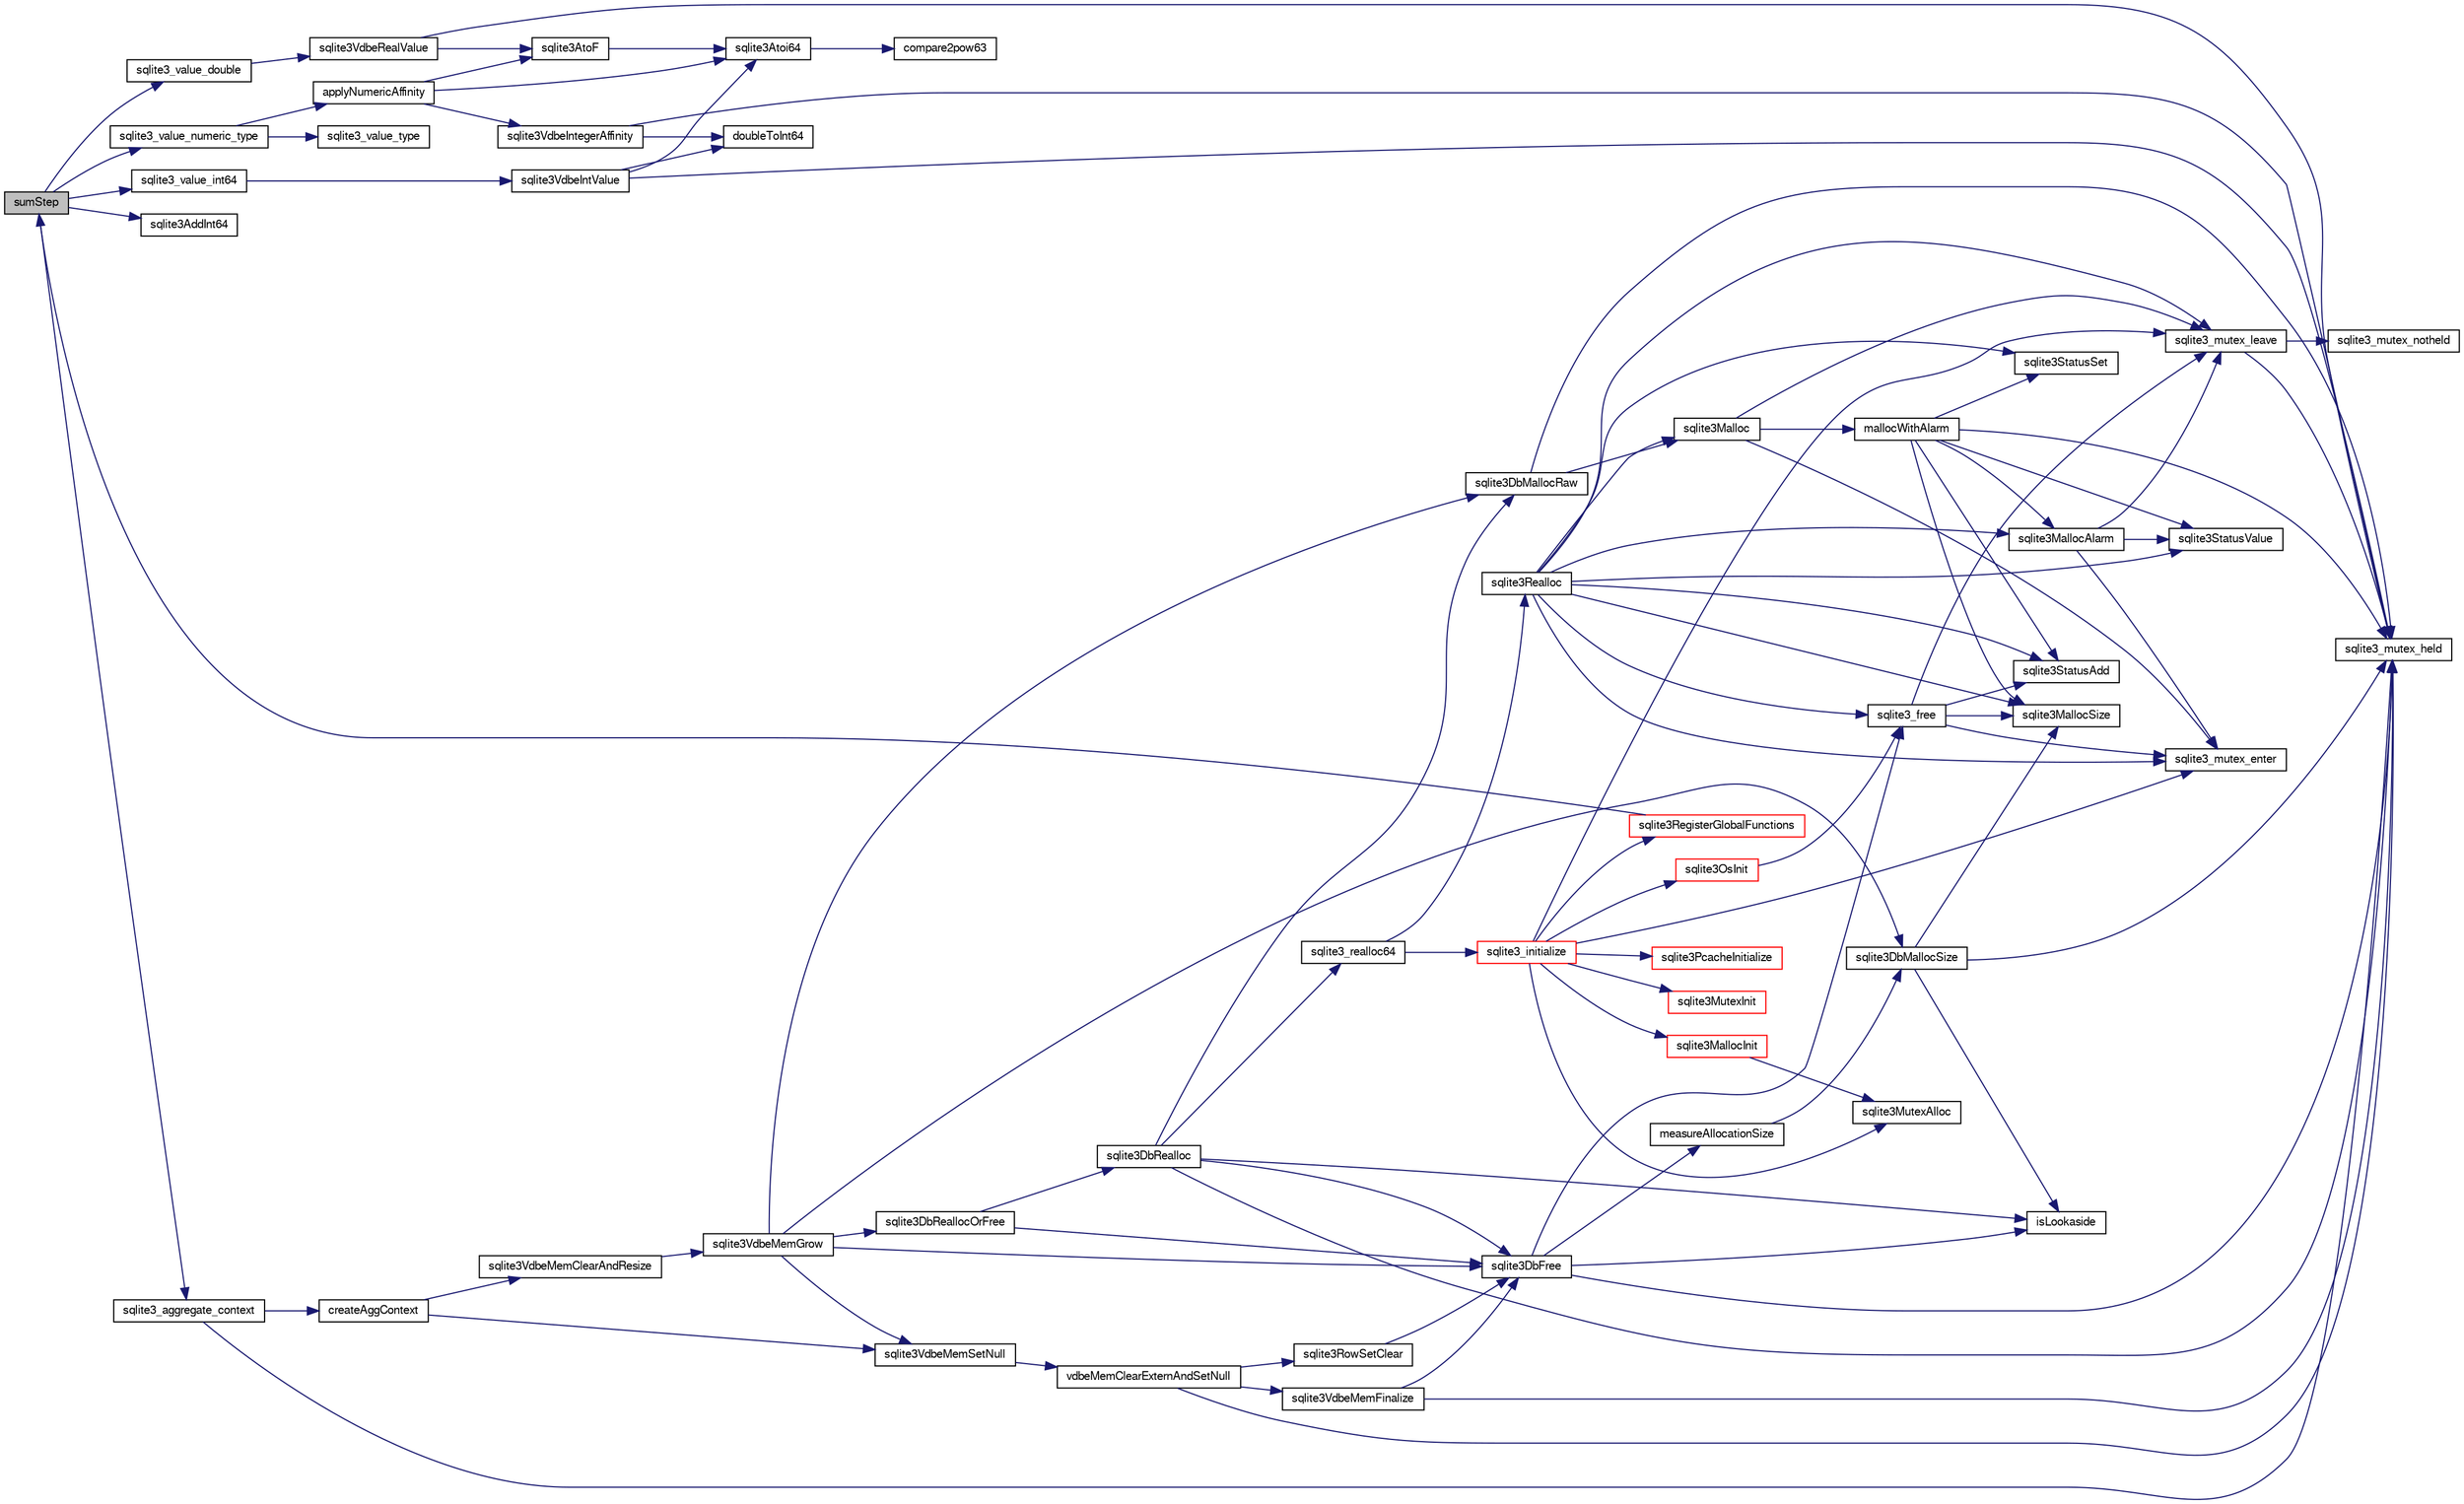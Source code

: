 digraph "sumStep"
{
  edge [fontname="FreeSans",fontsize="10",labelfontname="FreeSans",labelfontsize="10"];
  node [fontname="FreeSans",fontsize="10",shape=record];
  rankdir="LR";
  Node834989 [label="sumStep",height=0.2,width=0.4,color="black", fillcolor="grey75", style="filled", fontcolor="black"];
  Node834989 -> Node834990 [color="midnightblue",fontsize="10",style="solid",fontname="FreeSans"];
  Node834990 [label="sqlite3_aggregate_context",height=0.2,width=0.4,color="black", fillcolor="white", style="filled",URL="$sqlite3_8c.html#a96c2b5775e2548caf1529e1c8e490c5c"];
  Node834990 -> Node834991 [color="midnightblue",fontsize="10",style="solid",fontname="FreeSans"];
  Node834991 [label="sqlite3_mutex_held",height=0.2,width=0.4,color="black", fillcolor="white", style="filled",URL="$sqlite3_8c.html#acf77da68932b6bc163c5e68547ecc3e7"];
  Node834990 -> Node834992 [color="midnightblue",fontsize="10",style="solid",fontname="FreeSans"];
  Node834992 [label="createAggContext",height=0.2,width=0.4,color="black", fillcolor="white", style="filled",URL="$sqlite3_8c.html#a843c998f50da4010b570948408f90fb9"];
  Node834992 -> Node834993 [color="midnightblue",fontsize="10",style="solid",fontname="FreeSans"];
  Node834993 [label="sqlite3VdbeMemSetNull",height=0.2,width=0.4,color="black", fillcolor="white", style="filled",URL="$sqlite3_8c.html#ae01092c23aebaf8a3ebdf3954609b410"];
  Node834993 -> Node834994 [color="midnightblue",fontsize="10",style="solid",fontname="FreeSans"];
  Node834994 [label="vdbeMemClearExternAndSetNull",height=0.2,width=0.4,color="black", fillcolor="white", style="filled",URL="$sqlite3_8c.html#a29c41a360fb0e86b817777daf061230c"];
  Node834994 -> Node834991 [color="midnightblue",fontsize="10",style="solid",fontname="FreeSans"];
  Node834994 -> Node834995 [color="midnightblue",fontsize="10",style="solid",fontname="FreeSans"];
  Node834995 [label="sqlite3VdbeMemFinalize",height=0.2,width=0.4,color="black", fillcolor="white", style="filled",URL="$sqlite3_8c.html#a2568220f48ddef81b1c43e401042d9d2"];
  Node834995 -> Node834991 [color="midnightblue",fontsize="10",style="solid",fontname="FreeSans"];
  Node834995 -> Node834996 [color="midnightblue",fontsize="10",style="solid",fontname="FreeSans"];
  Node834996 [label="sqlite3DbFree",height=0.2,width=0.4,color="black", fillcolor="white", style="filled",URL="$sqlite3_8c.html#ac70ab821a6607b4a1b909582dc37a069"];
  Node834996 -> Node834991 [color="midnightblue",fontsize="10",style="solid",fontname="FreeSans"];
  Node834996 -> Node834997 [color="midnightblue",fontsize="10",style="solid",fontname="FreeSans"];
  Node834997 [label="measureAllocationSize",height=0.2,width=0.4,color="black", fillcolor="white", style="filled",URL="$sqlite3_8c.html#a45731e644a22fdb756e2b6337224217a"];
  Node834997 -> Node834998 [color="midnightblue",fontsize="10",style="solid",fontname="FreeSans"];
  Node834998 [label="sqlite3DbMallocSize",height=0.2,width=0.4,color="black", fillcolor="white", style="filled",URL="$sqlite3_8c.html#aa397e5a8a03495203a0767abf0a71f86"];
  Node834998 -> Node834999 [color="midnightblue",fontsize="10",style="solid",fontname="FreeSans"];
  Node834999 [label="sqlite3MallocSize",height=0.2,width=0.4,color="black", fillcolor="white", style="filled",URL="$sqlite3_8c.html#acf5d2a5f35270bafb050bd2def576955"];
  Node834998 -> Node834991 [color="midnightblue",fontsize="10",style="solid",fontname="FreeSans"];
  Node834998 -> Node835000 [color="midnightblue",fontsize="10",style="solid",fontname="FreeSans"];
  Node835000 [label="isLookaside",height=0.2,width=0.4,color="black", fillcolor="white", style="filled",URL="$sqlite3_8c.html#a770fa05ff9717b75e16f4d968a77b897"];
  Node834996 -> Node835000 [color="midnightblue",fontsize="10",style="solid",fontname="FreeSans"];
  Node834996 -> Node835001 [color="midnightblue",fontsize="10",style="solid",fontname="FreeSans"];
  Node835001 [label="sqlite3_free",height=0.2,width=0.4,color="black", fillcolor="white", style="filled",URL="$sqlite3_8c.html#a6552349e36a8a691af5487999ab09519"];
  Node835001 -> Node835002 [color="midnightblue",fontsize="10",style="solid",fontname="FreeSans"];
  Node835002 [label="sqlite3_mutex_enter",height=0.2,width=0.4,color="black", fillcolor="white", style="filled",URL="$sqlite3_8c.html#a1c12cde690bd89f104de5cbad12a6bf5"];
  Node835001 -> Node835003 [color="midnightblue",fontsize="10",style="solid",fontname="FreeSans"];
  Node835003 [label="sqlite3StatusAdd",height=0.2,width=0.4,color="black", fillcolor="white", style="filled",URL="$sqlite3_8c.html#afa029f93586aeab4cc85360905dae9cd"];
  Node835001 -> Node834999 [color="midnightblue",fontsize="10",style="solid",fontname="FreeSans"];
  Node835001 -> Node835004 [color="midnightblue",fontsize="10",style="solid",fontname="FreeSans"];
  Node835004 [label="sqlite3_mutex_leave",height=0.2,width=0.4,color="black", fillcolor="white", style="filled",URL="$sqlite3_8c.html#a5838d235601dbd3c1fa993555c6bcc93"];
  Node835004 -> Node834991 [color="midnightblue",fontsize="10",style="solid",fontname="FreeSans"];
  Node835004 -> Node835005 [color="midnightblue",fontsize="10",style="solid",fontname="FreeSans"];
  Node835005 [label="sqlite3_mutex_notheld",height=0.2,width=0.4,color="black", fillcolor="white", style="filled",URL="$sqlite3_8c.html#a83967c837c1c000d3b5adcfaa688f5dc"];
  Node834994 -> Node835006 [color="midnightblue",fontsize="10",style="solid",fontname="FreeSans"];
  Node835006 [label="sqlite3RowSetClear",height=0.2,width=0.4,color="black", fillcolor="white", style="filled",URL="$sqlite3_8c.html#ae153de0cd969511a607e26deeca80342"];
  Node835006 -> Node834996 [color="midnightblue",fontsize="10",style="solid",fontname="FreeSans"];
  Node834992 -> Node835007 [color="midnightblue",fontsize="10",style="solid",fontname="FreeSans"];
  Node835007 [label="sqlite3VdbeMemClearAndResize",height=0.2,width=0.4,color="black", fillcolor="white", style="filled",URL="$sqlite3_8c.html#add082be4aa46084ecdf023cfac898231"];
  Node835007 -> Node835008 [color="midnightblue",fontsize="10",style="solid",fontname="FreeSans"];
  Node835008 [label="sqlite3VdbeMemGrow",height=0.2,width=0.4,color="black", fillcolor="white", style="filled",URL="$sqlite3_8c.html#aba753c9690ae0ba31b5100945cf29447"];
  Node835008 -> Node834998 [color="midnightblue",fontsize="10",style="solid",fontname="FreeSans"];
  Node835008 -> Node835009 [color="midnightblue",fontsize="10",style="solid",fontname="FreeSans"];
  Node835009 [label="sqlite3DbReallocOrFree",height=0.2,width=0.4,color="black", fillcolor="white", style="filled",URL="$sqlite3_8c.html#a532a9fd62eeb46b61885a0fff075231c"];
  Node835009 -> Node835010 [color="midnightblue",fontsize="10",style="solid",fontname="FreeSans"];
  Node835010 [label="sqlite3DbRealloc",height=0.2,width=0.4,color="black", fillcolor="white", style="filled",URL="$sqlite3_8c.html#ae028f4902a9d29bcaf310ff289ee87dc"];
  Node835010 -> Node834991 [color="midnightblue",fontsize="10",style="solid",fontname="FreeSans"];
  Node835010 -> Node835011 [color="midnightblue",fontsize="10",style="solid",fontname="FreeSans"];
  Node835011 [label="sqlite3DbMallocRaw",height=0.2,width=0.4,color="black", fillcolor="white", style="filled",URL="$sqlite3_8c.html#abbe8be0cf7175e11ddc3e2218fad924e"];
  Node835011 -> Node834991 [color="midnightblue",fontsize="10",style="solid",fontname="FreeSans"];
  Node835011 -> Node835012 [color="midnightblue",fontsize="10",style="solid",fontname="FreeSans"];
  Node835012 [label="sqlite3Malloc",height=0.2,width=0.4,color="black", fillcolor="white", style="filled",URL="$sqlite3_8c.html#a361a2eaa846b1885f123abe46f5d8b2b"];
  Node835012 -> Node835002 [color="midnightblue",fontsize="10",style="solid",fontname="FreeSans"];
  Node835012 -> Node835013 [color="midnightblue",fontsize="10",style="solid",fontname="FreeSans"];
  Node835013 [label="mallocWithAlarm",height=0.2,width=0.4,color="black", fillcolor="white", style="filled",URL="$sqlite3_8c.html#ab070d5cf8e48ec8a6a43cf025d48598b"];
  Node835013 -> Node834991 [color="midnightblue",fontsize="10",style="solid",fontname="FreeSans"];
  Node835013 -> Node835014 [color="midnightblue",fontsize="10",style="solid",fontname="FreeSans"];
  Node835014 [label="sqlite3StatusSet",height=0.2,width=0.4,color="black", fillcolor="white", style="filled",URL="$sqlite3_8c.html#afec7586c01fcb5ea17dc9d7725a589d9"];
  Node835013 -> Node835015 [color="midnightblue",fontsize="10",style="solid",fontname="FreeSans"];
  Node835015 [label="sqlite3StatusValue",height=0.2,width=0.4,color="black", fillcolor="white", style="filled",URL="$sqlite3_8c.html#a30b8ac296c6e200c1fa57708d52c6ef6"];
  Node835013 -> Node835016 [color="midnightblue",fontsize="10",style="solid",fontname="FreeSans"];
  Node835016 [label="sqlite3MallocAlarm",height=0.2,width=0.4,color="black", fillcolor="white", style="filled",URL="$sqlite3_8c.html#ada66988e8471d1198f3219c062377508"];
  Node835016 -> Node835015 [color="midnightblue",fontsize="10",style="solid",fontname="FreeSans"];
  Node835016 -> Node835004 [color="midnightblue",fontsize="10",style="solid",fontname="FreeSans"];
  Node835016 -> Node835002 [color="midnightblue",fontsize="10",style="solid",fontname="FreeSans"];
  Node835013 -> Node834999 [color="midnightblue",fontsize="10",style="solid",fontname="FreeSans"];
  Node835013 -> Node835003 [color="midnightblue",fontsize="10",style="solid",fontname="FreeSans"];
  Node835012 -> Node835004 [color="midnightblue",fontsize="10",style="solid",fontname="FreeSans"];
  Node835010 -> Node835000 [color="midnightblue",fontsize="10",style="solid",fontname="FreeSans"];
  Node835010 -> Node834996 [color="midnightblue",fontsize="10",style="solid",fontname="FreeSans"];
  Node835010 -> Node835017 [color="midnightblue",fontsize="10",style="solid",fontname="FreeSans"];
  Node835017 [label="sqlite3_realloc64",height=0.2,width=0.4,color="black", fillcolor="white", style="filled",URL="$sqlite3_8c.html#a3765a714077ee547e811034236dc9ecd"];
  Node835017 -> Node835018 [color="midnightblue",fontsize="10",style="solid",fontname="FreeSans"];
  Node835018 [label="sqlite3_initialize",height=0.2,width=0.4,color="red", fillcolor="white", style="filled",URL="$sqlite3_8c.html#ab0c0ee2d5d4cf8b28e9572296a8861df"];
  Node835018 -> Node835019 [color="midnightblue",fontsize="10",style="solid",fontname="FreeSans"];
  Node835019 [label="sqlite3MutexInit",height=0.2,width=0.4,color="red", fillcolor="white", style="filled",URL="$sqlite3_8c.html#a7906afcdd1cdb3d0007eb932398a1158"];
  Node835018 -> Node835037 [color="midnightblue",fontsize="10",style="solid",fontname="FreeSans"];
  Node835037 [label="sqlite3MutexAlloc",height=0.2,width=0.4,color="black", fillcolor="white", style="filled",URL="$sqlite3_8c.html#a0e3f432ee581f6876b590e7ad7e84e19"];
  Node835018 -> Node835002 [color="midnightblue",fontsize="10",style="solid",fontname="FreeSans"];
  Node835018 -> Node835038 [color="midnightblue",fontsize="10",style="solid",fontname="FreeSans"];
  Node835038 [label="sqlite3MallocInit",height=0.2,width=0.4,color="red", fillcolor="white", style="filled",URL="$sqlite3_8c.html#a9e06f9e7cad0d83ce80ab493c9533552"];
  Node835038 -> Node835037 [color="midnightblue",fontsize="10",style="solid",fontname="FreeSans"];
  Node835018 -> Node835004 [color="midnightblue",fontsize="10",style="solid",fontname="FreeSans"];
  Node835018 -> Node835119 [color="midnightblue",fontsize="10",style="solid",fontname="FreeSans"];
  Node835119 [label="sqlite3RegisterGlobalFunctions",height=0.2,width=0.4,color="red", fillcolor="white", style="filled",URL="$sqlite3_8c.html#a9f75bd111010f29e1b8d74344473c4ec"];
  Node835119 -> Node834989 [color="midnightblue",fontsize="10",style="solid",fontname="FreeSans"];
  Node835018 -> Node835260 [color="midnightblue",fontsize="10",style="solid",fontname="FreeSans"];
  Node835260 [label="sqlite3PcacheInitialize",height=0.2,width=0.4,color="red", fillcolor="white", style="filled",URL="$sqlite3_8c.html#a2902c61ddc88bea002c4d69fe4052b1f"];
  Node835018 -> Node835261 [color="midnightblue",fontsize="10",style="solid",fontname="FreeSans"];
  Node835261 [label="sqlite3OsInit",height=0.2,width=0.4,color="red", fillcolor="white", style="filled",URL="$sqlite3_8c.html#afeaa886fe1ca086a30fd278b1d069762"];
  Node835261 -> Node835001 [color="midnightblue",fontsize="10",style="solid",fontname="FreeSans"];
  Node835017 -> Node835051 [color="midnightblue",fontsize="10",style="solid",fontname="FreeSans"];
  Node835051 [label="sqlite3Realloc",height=0.2,width=0.4,color="black", fillcolor="white", style="filled",URL="$sqlite3_8c.html#ad53aefdfc088f622e23ffe838201fe22"];
  Node835051 -> Node835012 [color="midnightblue",fontsize="10",style="solid",fontname="FreeSans"];
  Node835051 -> Node835001 [color="midnightblue",fontsize="10",style="solid",fontname="FreeSans"];
  Node835051 -> Node834999 [color="midnightblue",fontsize="10",style="solid",fontname="FreeSans"];
  Node835051 -> Node835002 [color="midnightblue",fontsize="10",style="solid",fontname="FreeSans"];
  Node835051 -> Node835014 [color="midnightblue",fontsize="10",style="solid",fontname="FreeSans"];
  Node835051 -> Node835015 [color="midnightblue",fontsize="10",style="solid",fontname="FreeSans"];
  Node835051 -> Node835016 [color="midnightblue",fontsize="10",style="solid",fontname="FreeSans"];
  Node835051 -> Node835003 [color="midnightblue",fontsize="10",style="solid",fontname="FreeSans"];
  Node835051 -> Node835004 [color="midnightblue",fontsize="10",style="solid",fontname="FreeSans"];
  Node835009 -> Node834996 [color="midnightblue",fontsize="10",style="solid",fontname="FreeSans"];
  Node835008 -> Node834996 [color="midnightblue",fontsize="10",style="solid",fontname="FreeSans"];
  Node835008 -> Node835011 [color="midnightblue",fontsize="10",style="solid",fontname="FreeSans"];
  Node835008 -> Node834993 [color="midnightblue",fontsize="10",style="solid",fontname="FreeSans"];
  Node834989 -> Node835267 [color="midnightblue",fontsize="10",style="solid",fontname="FreeSans"];
  Node835267 [label="sqlite3_value_numeric_type",height=0.2,width=0.4,color="black", fillcolor="white", style="filled",URL="$sqlite3_8c.html#a27ddcc00adc41cc2b4c30a88958acd9a"];
  Node835267 -> Node835121 [color="midnightblue",fontsize="10",style="solid",fontname="FreeSans"];
  Node835121 [label="sqlite3_value_type",height=0.2,width=0.4,color="black", fillcolor="white", style="filled",URL="$sqlite3_8c.html#ac5e91a982065a1ab220a43bbd18cfa60"];
  Node835267 -> Node835268 [color="midnightblue",fontsize="10",style="solid",fontname="FreeSans"];
  Node835268 [label="applyNumericAffinity",height=0.2,width=0.4,color="black", fillcolor="white", style="filled",URL="$sqlite3_8c.html#a19b758d1e05ec71a8df088b752a4a8cf"];
  Node835268 -> Node835061 [color="midnightblue",fontsize="10",style="solid",fontname="FreeSans"];
  Node835061 [label="sqlite3AtoF",height=0.2,width=0.4,color="black", fillcolor="white", style="filled",URL="$sqlite3_8c.html#ad2a961fc08942417d977510a1384b6d2"];
  Node835061 -> Node835056 [color="midnightblue",fontsize="10",style="solid",fontname="FreeSans"];
  Node835056 [label="sqlite3Atoi64",height=0.2,width=0.4,color="black", fillcolor="white", style="filled",URL="$sqlite3_8c.html#a5b13083911b3dc0a0b54f43acc686a39"];
  Node835056 -> Node835057 [color="midnightblue",fontsize="10",style="solid",fontname="FreeSans"];
  Node835057 [label="compare2pow63",height=0.2,width=0.4,color="black", fillcolor="white", style="filled",URL="$sqlite3_8c.html#adcbebdd3f570175519922276b83132e0"];
  Node835268 -> Node835056 [color="midnightblue",fontsize="10",style="solid",fontname="FreeSans"];
  Node835268 -> Node835269 [color="midnightblue",fontsize="10",style="solid",fontname="FreeSans"];
  Node835269 [label="sqlite3VdbeIntegerAffinity",height=0.2,width=0.4,color="black", fillcolor="white", style="filled",URL="$sqlite3_8c.html#a759b0a721238608821d378aca432ae32"];
  Node835269 -> Node834991 [color="midnightblue",fontsize="10",style="solid",fontname="FreeSans"];
  Node835269 -> Node835055 [color="midnightblue",fontsize="10",style="solid",fontname="FreeSans"];
  Node835055 [label="doubleToInt64",height=0.2,width=0.4,color="black", fillcolor="white", style="filled",URL="$sqlite3_8c.html#a85975c48e5a38f9b8c99b72eb72ebc44"];
  Node834989 -> Node835053 [color="midnightblue",fontsize="10",style="solid",fontname="FreeSans"];
  Node835053 [label="sqlite3_value_int64",height=0.2,width=0.4,color="black", fillcolor="white", style="filled",URL="$sqlite3_8c.html#ab38d8627f4750672e72712df0b709e0d"];
  Node835053 -> Node835054 [color="midnightblue",fontsize="10",style="solid",fontname="FreeSans"];
  Node835054 [label="sqlite3VdbeIntValue",height=0.2,width=0.4,color="black", fillcolor="white", style="filled",URL="$sqlite3_8c.html#a3dc28e3bfdbecf81633c3697a3aacd45"];
  Node835054 -> Node834991 [color="midnightblue",fontsize="10",style="solid",fontname="FreeSans"];
  Node835054 -> Node835055 [color="midnightblue",fontsize="10",style="solid",fontname="FreeSans"];
  Node835054 -> Node835056 [color="midnightblue",fontsize="10",style="solid",fontname="FreeSans"];
  Node834989 -> Node835270 [color="midnightblue",fontsize="10",style="solid",fontname="FreeSans"];
  Node835270 [label="sqlite3AddInt64",height=0.2,width=0.4,color="black", fillcolor="white", style="filled",URL="$sqlite3_8c.html#a3a8d0bd2168f97a58e0205410aac197a"];
  Node834989 -> Node835059 [color="midnightblue",fontsize="10",style="solid",fontname="FreeSans"];
  Node835059 [label="sqlite3_value_double",height=0.2,width=0.4,color="black", fillcolor="white", style="filled",URL="$sqlite3_8c.html#a3e50c1a2dd484a8b6911c9d163816b88"];
  Node835059 -> Node835060 [color="midnightblue",fontsize="10",style="solid",fontname="FreeSans"];
  Node835060 [label="sqlite3VdbeRealValue",height=0.2,width=0.4,color="black", fillcolor="white", style="filled",URL="$sqlite3_8c.html#a5bf943a4f9a5516911b3bc610e3d64e0"];
  Node835060 -> Node834991 [color="midnightblue",fontsize="10",style="solid",fontname="FreeSans"];
  Node835060 -> Node835061 [color="midnightblue",fontsize="10",style="solid",fontname="FreeSans"];
}
